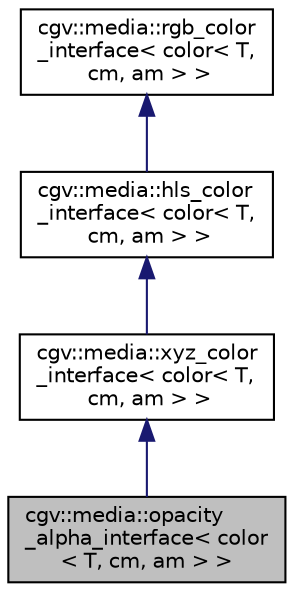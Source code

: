 digraph "cgv::media::opacity_alpha_interface&lt; color&lt; T, cm, am &gt; &gt;"
{
  bgcolor="transparent";
  edge [fontname="Helvetica",fontsize="10",labelfontname="Helvetica",labelfontsize="10"];
  node [fontname="Helvetica",fontsize="10",shape=record];
  Node1 [label="cgv::media::opacity\l_alpha_interface\< color\l\< T, cm, am \> \>",height=0.2,width=0.4,color="black", fillcolor="grey75", style="filled", fontcolor="black"];
  Node2 -> Node1 [dir="back",color="midnightblue",fontsize="10",style="solid",fontname="Helvetica"];
  Node2 [label="cgv::media::xyz_color\l_interface\< color\< T,\l cm, am \> \>",height=0.2,width=0.4,color="black",URL="$a00184.html",tooltip="read only implementation of xyz color interface including automatic conversion "];
  Node3 -> Node2 [dir="back",color="midnightblue",fontsize="10",style="solid",fontname="Helvetica"];
  Node3 [label="cgv::media::hls_color\l_interface\< color\< T,\l cm, am \> \>",height=0.2,width=0.4,color="black",URL="$a00138.html",tooltip="read only implementation of hls color interface including automatic conversion "];
  Node4 -> Node3 [dir="back",color="midnightblue",fontsize="10",style="solid",fontname="Helvetica"];
  Node4 [label="cgv::media::rgb_color\l_interface\< color\< T,\l cm, am \> \>",height=0.2,width=0.4,color="black",URL="$a00169.html",tooltip="read only implementation of rgb color interface including automatic conversion "];
}
